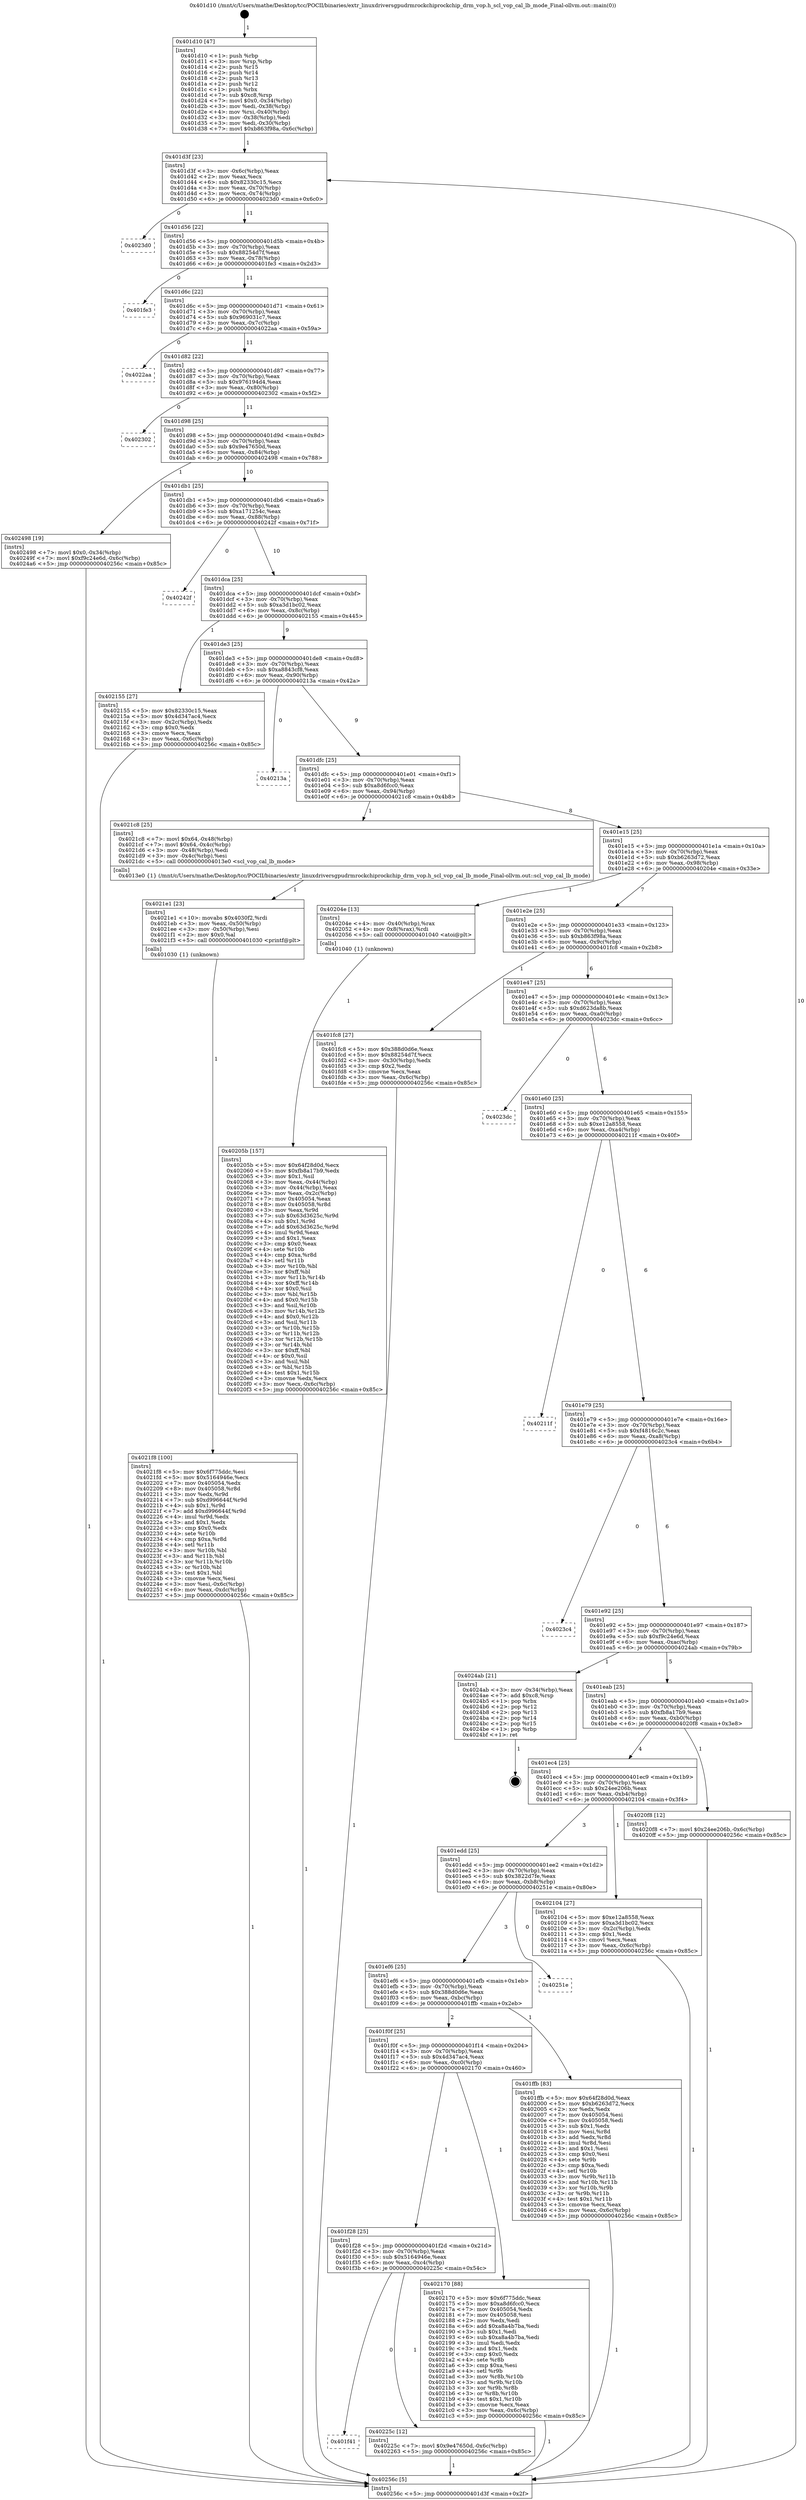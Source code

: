 digraph "0x401d10" {
  label = "0x401d10 (/mnt/c/Users/mathe/Desktop/tcc/POCII/binaries/extr_linuxdriversgpudrmrockchiprockchip_drm_vop.h_scl_vop_cal_lb_mode_Final-ollvm.out::main(0))"
  labelloc = "t"
  node[shape=record]

  Entry [label="",width=0.3,height=0.3,shape=circle,fillcolor=black,style=filled]
  "0x401d3f" [label="{
     0x401d3f [23]\l
     | [instrs]\l
     &nbsp;&nbsp;0x401d3f \<+3\>: mov -0x6c(%rbp),%eax\l
     &nbsp;&nbsp;0x401d42 \<+2\>: mov %eax,%ecx\l
     &nbsp;&nbsp;0x401d44 \<+6\>: sub $0x82330c15,%ecx\l
     &nbsp;&nbsp;0x401d4a \<+3\>: mov %eax,-0x70(%rbp)\l
     &nbsp;&nbsp;0x401d4d \<+3\>: mov %ecx,-0x74(%rbp)\l
     &nbsp;&nbsp;0x401d50 \<+6\>: je 00000000004023d0 \<main+0x6c0\>\l
  }"]
  "0x4023d0" [label="{
     0x4023d0\l
  }", style=dashed]
  "0x401d56" [label="{
     0x401d56 [22]\l
     | [instrs]\l
     &nbsp;&nbsp;0x401d56 \<+5\>: jmp 0000000000401d5b \<main+0x4b\>\l
     &nbsp;&nbsp;0x401d5b \<+3\>: mov -0x70(%rbp),%eax\l
     &nbsp;&nbsp;0x401d5e \<+5\>: sub $0x88254d7f,%eax\l
     &nbsp;&nbsp;0x401d63 \<+3\>: mov %eax,-0x78(%rbp)\l
     &nbsp;&nbsp;0x401d66 \<+6\>: je 0000000000401fe3 \<main+0x2d3\>\l
  }"]
  Exit [label="",width=0.3,height=0.3,shape=circle,fillcolor=black,style=filled,peripheries=2]
  "0x401fe3" [label="{
     0x401fe3\l
  }", style=dashed]
  "0x401d6c" [label="{
     0x401d6c [22]\l
     | [instrs]\l
     &nbsp;&nbsp;0x401d6c \<+5\>: jmp 0000000000401d71 \<main+0x61\>\l
     &nbsp;&nbsp;0x401d71 \<+3\>: mov -0x70(%rbp),%eax\l
     &nbsp;&nbsp;0x401d74 \<+5\>: sub $0x969031c7,%eax\l
     &nbsp;&nbsp;0x401d79 \<+3\>: mov %eax,-0x7c(%rbp)\l
     &nbsp;&nbsp;0x401d7c \<+6\>: je 00000000004022aa \<main+0x59a\>\l
  }"]
  "0x401f41" [label="{
     0x401f41\l
  }", style=dashed]
  "0x4022aa" [label="{
     0x4022aa\l
  }", style=dashed]
  "0x401d82" [label="{
     0x401d82 [22]\l
     | [instrs]\l
     &nbsp;&nbsp;0x401d82 \<+5\>: jmp 0000000000401d87 \<main+0x77\>\l
     &nbsp;&nbsp;0x401d87 \<+3\>: mov -0x70(%rbp),%eax\l
     &nbsp;&nbsp;0x401d8a \<+5\>: sub $0x976194d4,%eax\l
     &nbsp;&nbsp;0x401d8f \<+3\>: mov %eax,-0x80(%rbp)\l
     &nbsp;&nbsp;0x401d92 \<+6\>: je 0000000000402302 \<main+0x5f2\>\l
  }"]
  "0x40225c" [label="{
     0x40225c [12]\l
     | [instrs]\l
     &nbsp;&nbsp;0x40225c \<+7\>: movl $0x9e47650d,-0x6c(%rbp)\l
     &nbsp;&nbsp;0x402263 \<+5\>: jmp 000000000040256c \<main+0x85c\>\l
  }"]
  "0x402302" [label="{
     0x402302\l
  }", style=dashed]
  "0x401d98" [label="{
     0x401d98 [25]\l
     | [instrs]\l
     &nbsp;&nbsp;0x401d98 \<+5\>: jmp 0000000000401d9d \<main+0x8d\>\l
     &nbsp;&nbsp;0x401d9d \<+3\>: mov -0x70(%rbp),%eax\l
     &nbsp;&nbsp;0x401da0 \<+5\>: sub $0x9e47650d,%eax\l
     &nbsp;&nbsp;0x401da5 \<+6\>: mov %eax,-0x84(%rbp)\l
     &nbsp;&nbsp;0x401dab \<+6\>: je 0000000000402498 \<main+0x788\>\l
  }"]
  "0x4021f8" [label="{
     0x4021f8 [100]\l
     | [instrs]\l
     &nbsp;&nbsp;0x4021f8 \<+5\>: mov $0x6f775ddc,%esi\l
     &nbsp;&nbsp;0x4021fd \<+5\>: mov $0x5164946e,%ecx\l
     &nbsp;&nbsp;0x402202 \<+7\>: mov 0x405054,%edx\l
     &nbsp;&nbsp;0x402209 \<+8\>: mov 0x405058,%r8d\l
     &nbsp;&nbsp;0x402211 \<+3\>: mov %edx,%r9d\l
     &nbsp;&nbsp;0x402214 \<+7\>: sub $0xd996644f,%r9d\l
     &nbsp;&nbsp;0x40221b \<+4\>: sub $0x1,%r9d\l
     &nbsp;&nbsp;0x40221f \<+7\>: add $0xd996644f,%r9d\l
     &nbsp;&nbsp;0x402226 \<+4\>: imul %r9d,%edx\l
     &nbsp;&nbsp;0x40222a \<+3\>: and $0x1,%edx\l
     &nbsp;&nbsp;0x40222d \<+3\>: cmp $0x0,%edx\l
     &nbsp;&nbsp;0x402230 \<+4\>: sete %r10b\l
     &nbsp;&nbsp;0x402234 \<+4\>: cmp $0xa,%r8d\l
     &nbsp;&nbsp;0x402238 \<+4\>: setl %r11b\l
     &nbsp;&nbsp;0x40223c \<+3\>: mov %r10b,%bl\l
     &nbsp;&nbsp;0x40223f \<+3\>: and %r11b,%bl\l
     &nbsp;&nbsp;0x402242 \<+3\>: xor %r11b,%r10b\l
     &nbsp;&nbsp;0x402245 \<+3\>: or %r10b,%bl\l
     &nbsp;&nbsp;0x402248 \<+3\>: test $0x1,%bl\l
     &nbsp;&nbsp;0x40224b \<+3\>: cmovne %ecx,%esi\l
     &nbsp;&nbsp;0x40224e \<+3\>: mov %esi,-0x6c(%rbp)\l
     &nbsp;&nbsp;0x402251 \<+6\>: mov %eax,-0xdc(%rbp)\l
     &nbsp;&nbsp;0x402257 \<+5\>: jmp 000000000040256c \<main+0x85c\>\l
  }"]
  "0x402498" [label="{
     0x402498 [19]\l
     | [instrs]\l
     &nbsp;&nbsp;0x402498 \<+7\>: movl $0x0,-0x34(%rbp)\l
     &nbsp;&nbsp;0x40249f \<+7\>: movl $0xf9c24e6d,-0x6c(%rbp)\l
     &nbsp;&nbsp;0x4024a6 \<+5\>: jmp 000000000040256c \<main+0x85c\>\l
  }"]
  "0x401db1" [label="{
     0x401db1 [25]\l
     | [instrs]\l
     &nbsp;&nbsp;0x401db1 \<+5\>: jmp 0000000000401db6 \<main+0xa6\>\l
     &nbsp;&nbsp;0x401db6 \<+3\>: mov -0x70(%rbp),%eax\l
     &nbsp;&nbsp;0x401db9 \<+5\>: sub $0xa171254c,%eax\l
     &nbsp;&nbsp;0x401dbe \<+6\>: mov %eax,-0x88(%rbp)\l
     &nbsp;&nbsp;0x401dc4 \<+6\>: je 000000000040242f \<main+0x71f\>\l
  }"]
  "0x4021e1" [label="{
     0x4021e1 [23]\l
     | [instrs]\l
     &nbsp;&nbsp;0x4021e1 \<+10\>: movabs $0x4030f2,%rdi\l
     &nbsp;&nbsp;0x4021eb \<+3\>: mov %eax,-0x50(%rbp)\l
     &nbsp;&nbsp;0x4021ee \<+3\>: mov -0x50(%rbp),%esi\l
     &nbsp;&nbsp;0x4021f1 \<+2\>: mov $0x0,%al\l
     &nbsp;&nbsp;0x4021f3 \<+5\>: call 0000000000401030 \<printf@plt\>\l
     | [calls]\l
     &nbsp;&nbsp;0x401030 \{1\} (unknown)\l
  }"]
  "0x40242f" [label="{
     0x40242f\l
  }", style=dashed]
  "0x401dca" [label="{
     0x401dca [25]\l
     | [instrs]\l
     &nbsp;&nbsp;0x401dca \<+5\>: jmp 0000000000401dcf \<main+0xbf\>\l
     &nbsp;&nbsp;0x401dcf \<+3\>: mov -0x70(%rbp),%eax\l
     &nbsp;&nbsp;0x401dd2 \<+5\>: sub $0xa3d1bc02,%eax\l
     &nbsp;&nbsp;0x401dd7 \<+6\>: mov %eax,-0x8c(%rbp)\l
     &nbsp;&nbsp;0x401ddd \<+6\>: je 0000000000402155 \<main+0x445\>\l
  }"]
  "0x401f28" [label="{
     0x401f28 [25]\l
     | [instrs]\l
     &nbsp;&nbsp;0x401f28 \<+5\>: jmp 0000000000401f2d \<main+0x21d\>\l
     &nbsp;&nbsp;0x401f2d \<+3\>: mov -0x70(%rbp),%eax\l
     &nbsp;&nbsp;0x401f30 \<+5\>: sub $0x5164946e,%eax\l
     &nbsp;&nbsp;0x401f35 \<+6\>: mov %eax,-0xc4(%rbp)\l
     &nbsp;&nbsp;0x401f3b \<+6\>: je 000000000040225c \<main+0x54c\>\l
  }"]
  "0x402155" [label="{
     0x402155 [27]\l
     | [instrs]\l
     &nbsp;&nbsp;0x402155 \<+5\>: mov $0x82330c15,%eax\l
     &nbsp;&nbsp;0x40215a \<+5\>: mov $0x4d347ac4,%ecx\l
     &nbsp;&nbsp;0x40215f \<+3\>: mov -0x2c(%rbp),%edx\l
     &nbsp;&nbsp;0x402162 \<+3\>: cmp $0x0,%edx\l
     &nbsp;&nbsp;0x402165 \<+3\>: cmove %ecx,%eax\l
     &nbsp;&nbsp;0x402168 \<+3\>: mov %eax,-0x6c(%rbp)\l
     &nbsp;&nbsp;0x40216b \<+5\>: jmp 000000000040256c \<main+0x85c\>\l
  }"]
  "0x401de3" [label="{
     0x401de3 [25]\l
     | [instrs]\l
     &nbsp;&nbsp;0x401de3 \<+5\>: jmp 0000000000401de8 \<main+0xd8\>\l
     &nbsp;&nbsp;0x401de8 \<+3\>: mov -0x70(%rbp),%eax\l
     &nbsp;&nbsp;0x401deb \<+5\>: sub $0xa8843cf8,%eax\l
     &nbsp;&nbsp;0x401df0 \<+6\>: mov %eax,-0x90(%rbp)\l
     &nbsp;&nbsp;0x401df6 \<+6\>: je 000000000040213a \<main+0x42a\>\l
  }"]
  "0x402170" [label="{
     0x402170 [88]\l
     | [instrs]\l
     &nbsp;&nbsp;0x402170 \<+5\>: mov $0x6f775ddc,%eax\l
     &nbsp;&nbsp;0x402175 \<+5\>: mov $0xa8d6fcc0,%ecx\l
     &nbsp;&nbsp;0x40217a \<+7\>: mov 0x405054,%edx\l
     &nbsp;&nbsp;0x402181 \<+7\>: mov 0x405058,%esi\l
     &nbsp;&nbsp;0x402188 \<+2\>: mov %edx,%edi\l
     &nbsp;&nbsp;0x40218a \<+6\>: add $0xa8a4b7ba,%edi\l
     &nbsp;&nbsp;0x402190 \<+3\>: sub $0x1,%edi\l
     &nbsp;&nbsp;0x402193 \<+6\>: sub $0xa8a4b7ba,%edi\l
     &nbsp;&nbsp;0x402199 \<+3\>: imul %edi,%edx\l
     &nbsp;&nbsp;0x40219c \<+3\>: and $0x1,%edx\l
     &nbsp;&nbsp;0x40219f \<+3\>: cmp $0x0,%edx\l
     &nbsp;&nbsp;0x4021a2 \<+4\>: sete %r8b\l
     &nbsp;&nbsp;0x4021a6 \<+3\>: cmp $0xa,%esi\l
     &nbsp;&nbsp;0x4021a9 \<+4\>: setl %r9b\l
     &nbsp;&nbsp;0x4021ad \<+3\>: mov %r8b,%r10b\l
     &nbsp;&nbsp;0x4021b0 \<+3\>: and %r9b,%r10b\l
     &nbsp;&nbsp;0x4021b3 \<+3\>: xor %r9b,%r8b\l
     &nbsp;&nbsp;0x4021b6 \<+3\>: or %r8b,%r10b\l
     &nbsp;&nbsp;0x4021b9 \<+4\>: test $0x1,%r10b\l
     &nbsp;&nbsp;0x4021bd \<+3\>: cmovne %ecx,%eax\l
     &nbsp;&nbsp;0x4021c0 \<+3\>: mov %eax,-0x6c(%rbp)\l
     &nbsp;&nbsp;0x4021c3 \<+5\>: jmp 000000000040256c \<main+0x85c\>\l
  }"]
  "0x40213a" [label="{
     0x40213a\l
  }", style=dashed]
  "0x401dfc" [label="{
     0x401dfc [25]\l
     | [instrs]\l
     &nbsp;&nbsp;0x401dfc \<+5\>: jmp 0000000000401e01 \<main+0xf1\>\l
     &nbsp;&nbsp;0x401e01 \<+3\>: mov -0x70(%rbp),%eax\l
     &nbsp;&nbsp;0x401e04 \<+5\>: sub $0xa8d6fcc0,%eax\l
     &nbsp;&nbsp;0x401e09 \<+6\>: mov %eax,-0x94(%rbp)\l
     &nbsp;&nbsp;0x401e0f \<+6\>: je 00000000004021c8 \<main+0x4b8\>\l
  }"]
  "0x40205b" [label="{
     0x40205b [157]\l
     | [instrs]\l
     &nbsp;&nbsp;0x40205b \<+5\>: mov $0x64f28d0d,%ecx\l
     &nbsp;&nbsp;0x402060 \<+5\>: mov $0xfb8a17b9,%edx\l
     &nbsp;&nbsp;0x402065 \<+3\>: mov $0x1,%sil\l
     &nbsp;&nbsp;0x402068 \<+3\>: mov %eax,-0x44(%rbp)\l
     &nbsp;&nbsp;0x40206b \<+3\>: mov -0x44(%rbp),%eax\l
     &nbsp;&nbsp;0x40206e \<+3\>: mov %eax,-0x2c(%rbp)\l
     &nbsp;&nbsp;0x402071 \<+7\>: mov 0x405054,%eax\l
     &nbsp;&nbsp;0x402078 \<+8\>: mov 0x405058,%r8d\l
     &nbsp;&nbsp;0x402080 \<+3\>: mov %eax,%r9d\l
     &nbsp;&nbsp;0x402083 \<+7\>: sub $0x63d3625c,%r9d\l
     &nbsp;&nbsp;0x40208a \<+4\>: sub $0x1,%r9d\l
     &nbsp;&nbsp;0x40208e \<+7\>: add $0x63d3625c,%r9d\l
     &nbsp;&nbsp;0x402095 \<+4\>: imul %r9d,%eax\l
     &nbsp;&nbsp;0x402099 \<+3\>: and $0x1,%eax\l
     &nbsp;&nbsp;0x40209c \<+3\>: cmp $0x0,%eax\l
     &nbsp;&nbsp;0x40209f \<+4\>: sete %r10b\l
     &nbsp;&nbsp;0x4020a3 \<+4\>: cmp $0xa,%r8d\l
     &nbsp;&nbsp;0x4020a7 \<+4\>: setl %r11b\l
     &nbsp;&nbsp;0x4020ab \<+3\>: mov %r10b,%bl\l
     &nbsp;&nbsp;0x4020ae \<+3\>: xor $0xff,%bl\l
     &nbsp;&nbsp;0x4020b1 \<+3\>: mov %r11b,%r14b\l
     &nbsp;&nbsp;0x4020b4 \<+4\>: xor $0xff,%r14b\l
     &nbsp;&nbsp;0x4020b8 \<+4\>: xor $0x0,%sil\l
     &nbsp;&nbsp;0x4020bc \<+3\>: mov %bl,%r15b\l
     &nbsp;&nbsp;0x4020bf \<+4\>: and $0x0,%r15b\l
     &nbsp;&nbsp;0x4020c3 \<+3\>: and %sil,%r10b\l
     &nbsp;&nbsp;0x4020c6 \<+3\>: mov %r14b,%r12b\l
     &nbsp;&nbsp;0x4020c9 \<+4\>: and $0x0,%r12b\l
     &nbsp;&nbsp;0x4020cd \<+3\>: and %sil,%r11b\l
     &nbsp;&nbsp;0x4020d0 \<+3\>: or %r10b,%r15b\l
     &nbsp;&nbsp;0x4020d3 \<+3\>: or %r11b,%r12b\l
     &nbsp;&nbsp;0x4020d6 \<+3\>: xor %r12b,%r15b\l
     &nbsp;&nbsp;0x4020d9 \<+3\>: or %r14b,%bl\l
     &nbsp;&nbsp;0x4020dc \<+3\>: xor $0xff,%bl\l
     &nbsp;&nbsp;0x4020df \<+4\>: or $0x0,%sil\l
     &nbsp;&nbsp;0x4020e3 \<+3\>: and %sil,%bl\l
     &nbsp;&nbsp;0x4020e6 \<+3\>: or %bl,%r15b\l
     &nbsp;&nbsp;0x4020e9 \<+4\>: test $0x1,%r15b\l
     &nbsp;&nbsp;0x4020ed \<+3\>: cmovne %edx,%ecx\l
     &nbsp;&nbsp;0x4020f0 \<+3\>: mov %ecx,-0x6c(%rbp)\l
     &nbsp;&nbsp;0x4020f3 \<+5\>: jmp 000000000040256c \<main+0x85c\>\l
  }"]
  "0x4021c8" [label="{
     0x4021c8 [25]\l
     | [instrs]\l
     &nbsp;&nbsp;0x4021c8 \<+7\>: movl $0x64,-0x48(%rbp)\l
     &nbsp;&nbsp;0x4021cf \<+7\>: movl $0x64,-0x4c(%rbp)\l
     &nbsp;&nbsp;0x4021d6 \<+3\>: mov -0x48(%rbp),%edi\l
     &nbsp;&nbsp;0x4021d9 \<+3\>: mov -0x4c(%rbp),%esi\l
     &nbsp;&nbsp;0x4021dc \<+5\>: call 00000000004013e0 \<scl_vop_cal_lb_mode\>\l
     | [calls]\l
     &nbsp;&nbsp;0x4013e0 \{1\} (/mnt/c/Users/mathe/Desktop/tcc/POCII/binaries/extr_linuxdriversgpudrmrockchiprockchip_drm_vop.h_scl_vop_cal_lb_mode_Final-ollvm.out::scl_vop_cal_lb_mode)\l
  }"]
  "0x401e15" [label="{
     0x401e15 [25]\l
     | [instrs]\l
     &nbsp;&nbsp;0x401e15 \<+5\>: jmp 0000000000401e1a \<main+0x10a\>\l
     &nbsp;&nbsp;0x401e1a \<+3\>: mov -0x70(%rbp),%eax\l
     &nbsp;&nbsp;0x401e1d \<+5\>: sub $0xb6263d72,%eax\l
     &nbsp;&nbsp;0x401e22 \<+6\>: mov %eax,-0x98(%rbp)\l
     &nbsp;&nbsp;0x401e28 \<+6\>: je 000000000040204e \<main+0x33e\>\l
  }"]
  "0x401f0f" [label="{
     0x401f0f [25]\l
     | [instrs]\l
     &nbsp;&nbsp;0x401f0f \<+5\>: jmp 0000000000401f14 \<main+0x204\>\l
     &nbsp;&nbsp;0x401f14 \<+3\>: mov -0x70(%rbp),%eax\l
     &nbsp;&nbsp;0x401f17 \<+5\>: sub $0x4d347ac4,%eax\l
     &nbsp;&nbsp;0x401f1c \<+6\>: mov %eax,-0xc0(%rbp)\l
     &nbsp;&nbsp;0x401f22 \<+6\>: je 0000000000402170 \<main+0x460\>\l
  }"]
  "0x40204e" [label="{
     0x40204e [13]\l
     | [instrs]\l
     &nbsp;&nbsp;0x40204e \<+4\>: mov -0x40(%rbp),%rax\l
     &nbsp;&nbsp;0x402052 \<+4\>: mov 0x8(%rax),%rdi\l
     &nbsp;&nbsp;0x402056 \<+5\>: call 0000000000401040 \<atoi@plt\>\l
     | [calls]\l
     &nbsp;&nbsp;0x401040 \{1\} (unknown)\l
  }"]
  "0x401e2e" [label="{
     0x401e2e [25]\l
     | [instrs]\l
     &nbsp;&nbsp;0x401e2e \<+5\>: jmp 0000000000401e33 \<main+0x123\>\l
     &nbsp;&nbsp;0x401e33 \<+3\>: mov -0x70(%rbp),%eax\l
     &nbsp;&nbsp;0x401e36 \<+5\>: sub $0xb863f98a,%eax\l
     &nbsp;&nbsp;0x401e3b \<+6\>: mov %eax,-0x9c(%rbp)\l
     &nbsp;&nbsp;0x401e41 \<+6\>: je 0000000000401fc8 \<main+0x2b8\>\l
  }"]
  "0x401ffb" [label="{
     0x401ffb [83]\l
     | [instrs]\l
     &nbsp;&nbsp;0x401ffb \<+5\>: mov $0x64f28d0d,%eax\l
     &nbsp;&nbsp;0x402000 \<+5\>: mov $0xb6263d72,%ecx\l
     &nbsp;&nbsp;0x402005 \<+2\>: xor %edx,%edx\l
     &nbsp;&nbsp;0x402007 \<+7\>: mov 0x405054,%esi\l
     &nbsp;&nbsp;0x40200e \<+7\>: mov 0x405058,%edi\l
     &nbsp;&nbsp;0x402015 \<+3\>: sub $0x1,%edx\l
     &nbsp;&nbsp;0x402018 \<+3\>: mov %esi,%r8d\l
     &nbsp;&nbsp;0x40201b \<+3\>: add %edx,%r8d\l
     &nbsp;&nbsp;0x40201e \<+4\>: imul %r8d,%esi\l
     &nbsp;&nbsp;0x402022 \<+3\>: and $0x1,%esi\l
     &nbsp;&nbsp;0x402025 \<+3\>: cmp $0x0,%esi\l
     &nbsp;&nbsp;0x402028 \<+4\>: sete %r9b\l
     &nbsp;&nbsp;0x40202c \<+3\>: cmp $0xa,%edi\l
     &nbsp;&nbsp;0x40202f \<+4\>: setl %r10b\l
     &nbsp;&nbsp;0x402033 \<+3\>: mov %r9b,%r11b\l
     &nbsp;&nbsp;0x402036 \<+3\>: and %r10b,%r11b\l
     &nbsp;&nbsp;0x402039 \<+3\>: xor %r10b,%r9b\l
     &nbsp;&nbsp;0x40203c \<+3\>: or %r9b,%r11b\l
     &nbsp;&nbsp;0x40203f \<+4\>: test $0x1,%r11b\l
     &nbsp;&nbsp;0x402043 \<+3\>: cmovne %ecx,%eax\l
     &nbsp;&nbsp;0x402046 \<+3\>: mov %eax,-0x6c(%rbp)\l
     &nbsp;&nbsp;0x402049 \<+5\>: jmp 000000000040256c \<main+0x85c\>\l
  }"]
  "0x401fc8" [label="{
     0x401fc8 [27]\l
     | [instrs]\l
     &nbsp;&nbsp;0x401fc8 \<+5\>: mov $0x388d0d6e,%eax\l
     &nbsp;&nbsp;0x401fcd \<+5\>: mov $0x88254d7f,%ecx\l
     &nbsp;&nbsp;0x401fd2 \<+3\>: mov -0x30(%rbp),%edx\l
     &nbsp;&nbsp;0x401fd5 \<+3\>: cmp $0x2,%edx\l
     &nbsp;&nbsp;0x401fd8 \<+3\>: cmovne %ecx,%eax\l
     &nbsp;&nbsp;0x401fdb \<+3\>: mov %eax,-0x6c(%rbp)\l
     &nbsp;&nbsp;0x401fde \<+5\>: jmp 000000000040256c \<main+0x85c\>\l
  }"]
  "0x401e47" [label="{
     0x401e47 [25]\l
     | [instrs]\l
     &nbsp;&nbsp;0x401e47 \<+5\>: jmp 0000000000401e4c \<main+0x13c\>\l
     &nbsp;&nbsp;0x401e4c \<+3\>: mov -0x70(%rbp),%eax\l
     &nbsp;&nbsp;0x401e4f \<+5\>: sub $0xd623da8b,%eax\l
     &nbsp;&nbsp;0x401e54 \<+6\>: mov %eax,-0xa0(%rbp)\l
     &nbsp;&nbsp;0x401e5a \<+6\>: je 00000000004023dc \<main+0x6cc\>\l
  }"]
  "0x40256c" [label="{
     0x40256c [5]\l
     | [instrs]\l
     &nbsp;&nbsp;0x40256c \<+5\>: jmp 0000000000401d3f \<main+0x2f\>\l
  }"]
  "0x401d10" [label="{
     0x401d10 [47]\l
     | [instrs]\l
     &nbsp;&nbsp;0x401d10 \<+1\>: push %rbp\l
     &nbsp;&nbsp;0x401d11 \<+3\>: mov %rsp,%rbp\l
     &nbsp;&nbsp;0x401d14 \<+2\>: push %r15\l
     &nbsp;&nbsp;0x401d16 \<+2\>: push %r14\l
     &nbsp;&nbsp;0x401d18 \<+2\>: push %r13\l
     &nbsp;&nbsp;0x401d1a \<+2\>: push %r12\l
     &nbsp;&nbsp;0x401d1c \<+1\>: push %rbx\l
     &nbsp;&nbsp;0x401d1d \<+7\>: sub $0xc8,%rsp\l
     &nbsp;&nbsp;0x401d24 \<+7\>: movl $0x0,-0x34(%rbp)\l
     &nbsp;&nbsp;0x401d2b \<+3\>: mov %edi,-0x38(%rbp)\l
     &nbsp;&nbsp;0x401d2e \<+4\>: mov %rsi,-0x40(%rbp)\l
     &nbsp;&nbsp;0x401d32 \<+3\>: mov -0x38(%rbp),%edi\l
     &nbsp;&nbsp;0x401d35 \<+3\>: mov %edi,-0x30(%rbp)\l
     &nbsp;&nbsp;0x401d38 \<+7\>: movl $0xb863f98a,-0x6c(%rbp)\l
  }"]
  "0x401ef6" [label="{
     0x401ef6 [25]\l
     | [instrs]\l
     &nbsp;&nbsp;0x401ef6 \<+5\>: jmp 0000000000401efb \<main+0x1eb\>\l
     &nbsp;&nbsp;0x401efb \<+3\>: mov -0x70(%rbp),%eax\l
     &nbsp;&nbsp;0x401efe \<+5\>: sub $0x388d0d6e,%eax\l
     &nbsp;&nbsp;0x401f03 \<+6\>: mov %eax,-0xbc(%rbp)\l
     &nbsp;&nbsp;0x401f09 \<+6\>: je 0000000000401ffb \<main+0x2eb\>\l
  }"]
  "0x4023dc" [label="{
     0x4023dc\l
  }", style=dashed]
  "0x401e60" [label="{
     0x401e60 [25]\l
     | [instrs]\l
     &nbsp;&nbsp;0x401e60 \<+5\>: jmp 0000000000401e65 \<main+0x155\>\l
     &nbsp;&nbsp;0x401e65 \<+3\>: mov -0x70(%rbp),%eax\l
     &nbsp;&nbsp;0x401e68 \<+5\>: sub $0xe12a8558,%eax\l
     &nbsp;&nbsp;0x401e6d \<+6\>: mov %eax,-0xa4(%rbp)\l
     &nbsp;&nbsp;0x401e73 \<+6\>: je 000000000040211f \<main+0x40f\>\l
  }"]
  "0x40251e" [label="{
     0x40251e\l
  }", style=dashed]
  "0x40211f" [label="{
     0x40211f\l
  }", style=dashed]
  "0x401e79" [label="{
     0x401e79 [25]\l
     | [instrs]\l
     &nbsp;&nbsp;0x401e79 \<+5\>: jmp 0000000000401e7e \<main+0x16e\>\l
     &nbsp;&nbsp;0x401e7e \<+3\>: mov -0x70(%rbp),%eax\l
     &nbsp;&nbsp;0x401e81 \<+5\>: sub $0xf4816c2c,%eax\l
     &nbsp;&nbsp;0x401e86 \<+6\>: mov %eax,-0xa8(%rbp)\l
     &nbsp;&nbsp;0x401e8c \<+6\>: je 00000000004023c4 \<main+0x6b4\>\l
  }"]
  "0x401edd" [label="{
     0x401edd [25]\l
     | [instrs]\l
     &nbsp;&nbsp;0x401edd \<+5\>: jmp 0000000000401ee2 \<main+0x1d2\>\l
     &nbsp;&nbsp;0x401ee2 \<+3\>: mov -0x70(%rbp),%eax\l
     &nbsp;&nbsp;0x401ee5 \<+5\>: sub $0x3822d7fe,%eax\l
     &nbsp;&nbsp;0x401eea \<+6\>: mov %eax,-0xb8(%rbp)\l
     &nbsp;&nbsp;0x401ef0 \<+6\>: je 000000000040251e \<main+0x80e\>\l
  }"]
  "0x4023c4" [label="{
     0x4023c4\l
  }", style=dashed]
  "0x401e92" [label="{
     0x401e92 [25]\l
     | [instrs]\l
     &nbsp;&nbsp;0x401e92 \<+5\>: jmp 0000000000401e97 \<main+0x187\>\l
     &nbsp;&nbsp;0x401e97 \<+3\>: mov -0x70(%rbp),%eax\l
     &nbsp;&nbsp;0x401e9a \<+5\>: sub $0xf9c24e6d,%eax\l
     &nbsp;&nbsp;0x401e9f \<+6\>: mov %eax,-0xac(%rbp)\l
     &nbsp;&nbsp;0x401ea5 \<+6\>: je 00000000004024ab \<main+0x79b\>\l
  }"]
  "0x402104" [label="{
     0x402104 [27]\l
     | [instrs]\l
     &nbsp;&nbsp;0x402104 \<+5\>: mov $0xe12a8558,%eax\l
     &nbsp;&nbsp;0x402109 \<+5\>: mov $0xa3d1bc02,%ecx\l
     &nbsp;&nbsp;0x40210e \<+3\>: mov -0x2c(%rbp),%edx\l
     &nbsp;&nbsp;0x402111 \<+3\>: cmp $0x1,%edx\l
     &nbsp;&nbsp;0x402114 \<+3\>: cmovl %ecx,%eax\l
     &nbsp;&nbsp;0x402117 \<+3\>: mov %eax,-0x6c(%rbp)\l
     &nbsp;&nbsp;0x40211a \<+5\>: jmp 000000000040256c \<main+0x85c\>\l
  }"]
  "0x4024ab" [label="{
     0x4024ab [21]\l
     | [instrs]\l
     &nbsp;&nbsp;0x4024ab \<+3\>: mov -0x34(%rbp),%eax\l
     &nbsp;&nbsp;0x4024ae \<+7\>: add $0xc8,%rsp\l
     &nbsp;&nbsp;0x4024b5 \<+1\>: pop %rbx\l
     &nbsp;&nbsp;0x4024b6 \<+2\>: pop %r12\l
     &nbsp;&nbsp;0x4024b8 \<+2\>: pop %r13\l
     &nbsp;&nbsp;0x4024ba \<+2\>: pop %r14\l
     &nbsp;&nbsp;0x4024bc \<+2\>: pop %r15\l
     &nbsp;&nbsp;0x4024be \<+1\>: pop %rbp\l
     &nbsp;&nbsp;0x4024bf \<+1\>: ret\l
  }"]
  "0x401eab" [label="{
     0x401eab [25]\l
     | [instrs]\l
     &nbsp;&nbsp;0x401eab \<+5\>: jmp 0000000000401eb0 \<main+0x1a0\>\l
     &nbsp;&nbsp;0x401eb0 \<+3\>: mov -0x70(%rbp),%eax\l
     &nbsp;&nbsp;0x401eb3 \<+5\>: sub $0xfb8a17b9,%eax\l
     &nbsp;&nbsp;0x401eb8 \<+6\>: mov %eax,-0xb0(%rbp)\l
     &nbsp;&nbsp;0x401ebe \<+6\>: je 00000000004020f8 \<main+0x3e8\>\l
  }"]
  "0x401ec4" [label="{
     0x401ec4 [25]\l
     | [instrs]\l
     &nbsp;&nbsp;0x401ec4 \<+5\>: jmp 0000000000401ec9 \<main+0x1b9\>\l
     &nbsp;&nbsp;0x401ec9 \<+3\>: mov -0x70(%rbp),%eax\l
     &nbsp;&nbsp;0x401ecc \<+5\>: sub $0x24ee206b,%eax\l
     &nbsp;&nbsp;0x401ed1 \<+6\>: mov %eax,-0xb4(%rbp)\l
     &nbsp;&nbsp;0x401ed7 \<+6\>: je 0000000000402104 \<main+0x3f4\>\l
  }"]
  "0x4020f8" [label="{
     0x4020f8 [12]\l
     | [instrs]\l
     &nbsp;&nbsp;0x4020f8 \<+7\>: movl $0x24ee206b,-0x6c(%rbp)\l
     &nbsp;&nbsp;0x4020ff \<+5\>: jmp 000000000040256c \<main+0x85c\>\l
  }"]
  Entry -> "0x401d10" [label=" 1"]
  "0x401d3f" -> "0x4023d0" [label=" 0"]
  "0x401d3f" -> "0x401d56" [label=" 11"]
  "0x4024ab" -> Exit [label=" 1"]
  "0x401d56" -> "0x401fe3" [label=" 0"]
  "0x401d56" -> "0x401d6c" [label=" 11"]
  "0x402498" -> "0x40256c" [label=" 1"]
  "0x401d6c" -> "0x4022aa" [label=" 0"]
  "0x401d6c" -> "0x401d82" [label=" 11"]
  "0x40225c" -> "0x40256c" [label=" 1"]
  "0x401d82" -> "0x402302" [label=" 0"]
  "0x401d82" -> "0x401d98" [label=" 11"]
  "0x401f28" -> "0x401f41" [label=" 0"]
  "0x401d98" -> "0x402498" [label=" 1"]
  "0x401d98" -> "0x401db1" [label=" 10"]
  "0x401f28" -> "0x40225c" [label=" 1"]
  "0x401db1" -> "0x40242f" [label=" 0"]
  "0x401db1" -> "0x401dca" [label=" 10"]
  "0x4021f8" -> "0x40256c" [label=" 1"]
  "0x401dca" -> "0x402155" [label=" 1"]
  "0x401dca" -> "0x401de3" [label=" 9"]
  "0x4021e1" -> "0x4021f8" [label=" 1"]
  "0x401de3" -> "0x40213a" [label=" 0"]
  "0x401de3" -> "0x401dfc" [label=" 9"]
  "0x4021c8" -> "0x4021e1" [label=" 1"]
  "0x401dfc" -> "0x4021c8" [label=" 1"]
  "0x401dfc" -> "0x401e15" [label=" 8"]
  "0x401f0f" -> "0x401f28" [label=" 1"]
  "0x401e15" -> "0x40204e" [label=" 1"]
  "0x401e15" -> "0x401e2e" [label=" 7"]
  "0x401f0f" -> "0x402170" [label=" 1"]
  "0x401e2e" -> "0x401fc8" [label=" 1"]
  "0x401e2e" -> "0x401e47" [label=" 6"]
  "0x401fc8" -> "0x40256c" [label=" 1"]
  "0x401d10" -> "0x401d3f" [label=" 1"]
  "0x40256c" -> "0x401d3f" [label=" 10"]
  "0x402170" -> "0x40256c" [label=" 1"]
  "0x401e47" -> "0x4023dc" [label=" 0"]
  "0x401e47" -> "0x401e60" [label=" 6"]
  "0x402104" -> "0x40256c" [label=" 1"]
  "0x401e60" -> "0x40211f" [label=" 0"]
  "0x401e60" -> "0x401e79" [label=" 6"]
  "0x4020f8" -> "0x40256c" [label=" 1"]
  "0x401e79" -> "0x4023c4" [label=" 0"]
  "0x401e79" -> "0x401e92" [label=" 6"]
  "0x40204e" -> "0x40205b" [label=" 1"]
  "0x401e92" -> "0x4024ab" [label=" 1"]
  "0x401e92" -> "0x401eab" [label=" 5"]
  "0x401ffb" -> "0x40256c" [label=" 1"]
  "0x401eab" -> "0x4020f8" [label=" 1"]
  "0x401eab" -> "0x401ec4" [label=" 4"]
  "0x401ef6" -> "0x401f0f" [label=" 2"]
  "0x401ec4" -> "0x402104" [label=" 1"]
  "0x401ec4" -> "0x401edd" [label=" 3"]
  "0x40205b" -> "0x40256c" [label=" 1"]
  "0x401edd" -> "0x40251e" [label=" 0"]
  "0x401edd" -> "0x401ef6" [label=" 3"]
  "0x402155" -> "0x40256c" [label=" 1"]
  "0x401ef6" -> "0x401ffb" [label=" 1"]
}
